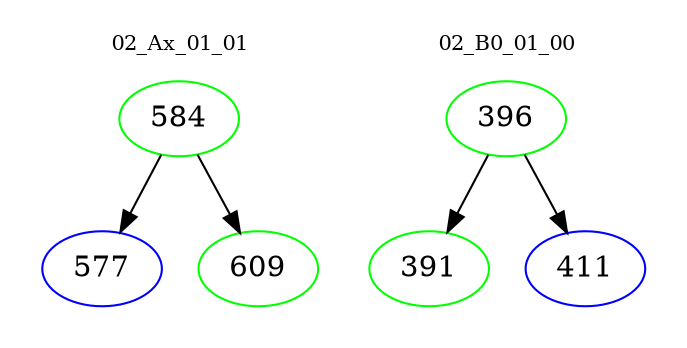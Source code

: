 digraph{
subgraph cluster_0 {
color = white
label = "02_Ax_01_01";
fontsize=10;
T0_584 [label="584", color="green"]
T0_584 -> T0_577 [color="black"]
T0_577 [label="577", color="blue"]
T0_584 -> T0_609 [color="black"]
T0_609 [label="609", color="green"]
}
subgraph cluster_1 {
color = white
label = "02_B0_01_00";
fontsize=10;
T1_396 [label="396", color="green"]
T1_396 -> T1_391 [color="black"]
T1_391 [label="391", color="green"]
T1_396 -> T1_411 [color="black"]
T1_411 [label="411", color="blue"]
}
}
